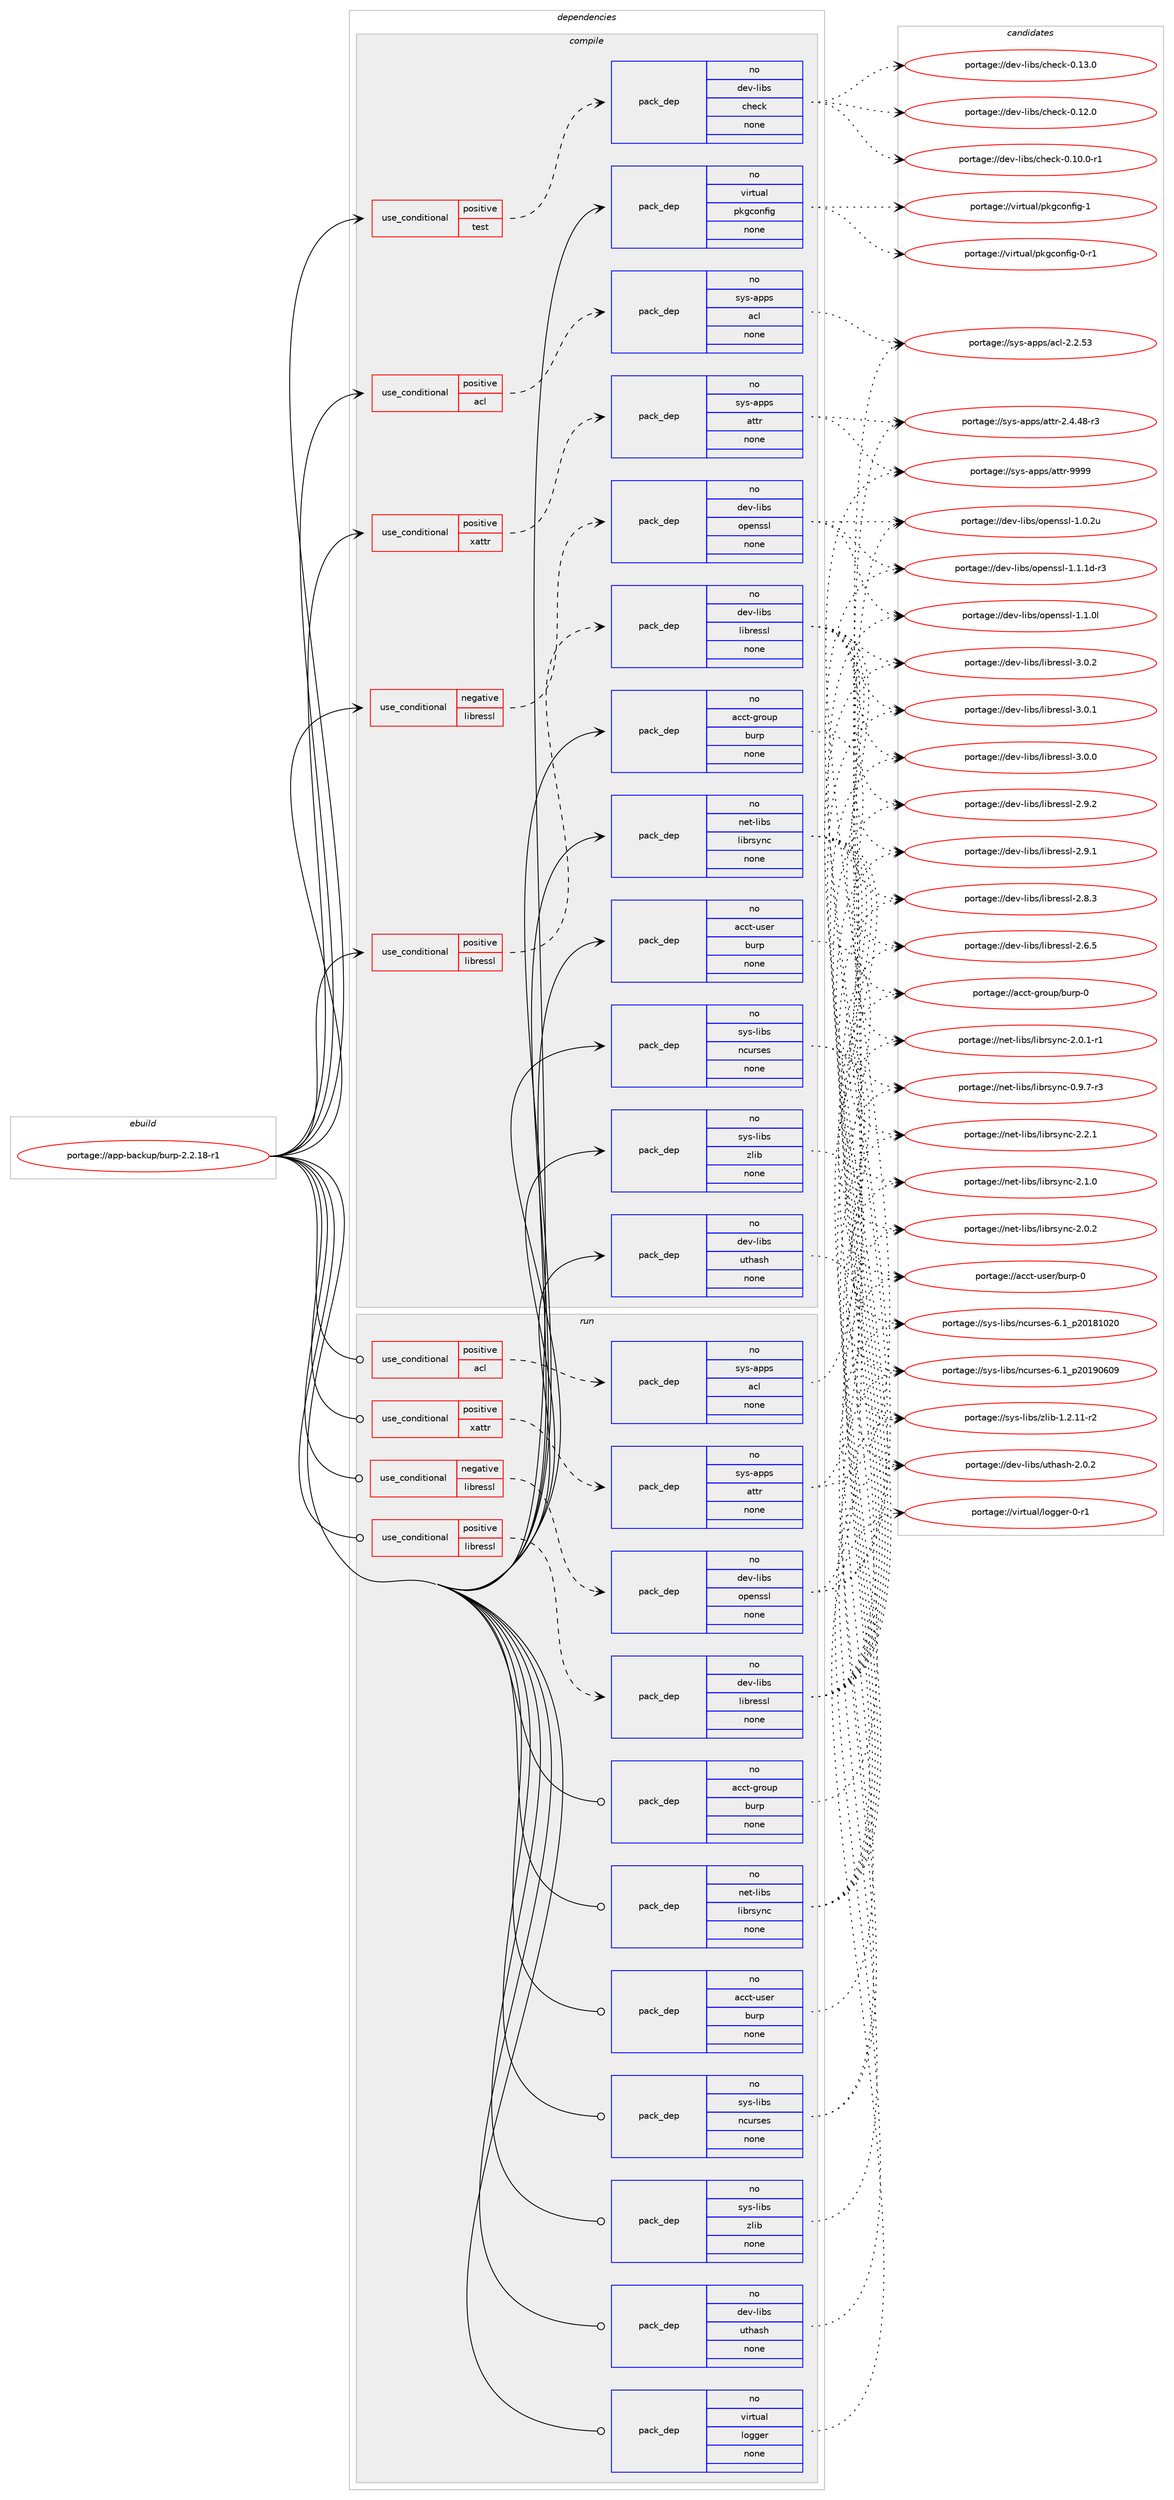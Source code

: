 digraph prolog {

# *************
# Graph options
# *************

newrank=true;
concentrate=true;
compound=true;
graph [rankdir=LR,fontname=Helvetica,fontsize=10,ranksep=1.5];#, ranksep=2.5, nodesep=0.2];
edge  [arrowhead=vee];
node  [fontname=Helvetica,fontsize=10];

# **********
# The ebuild
# **********

subgraph cluster_leftcol {
color=gray;
label=<<i>ebuild</i>>;
id [label="portage://app-backup/burp-2.2.18-r1", color=red, width=4, href="../app-backup/burp-2.2.18-r1.svg"];
}

# ****************
# The dependencies
# ****************

subgraph cluster_midcol {
color=gray;
label=<<i>dependencies</i>>;
subgraph cluster_compile {
fillcolor="#eeeeee";
style=filled;
label=<<i>compile</i>>;
subgraph cond152143 {
dependency646017 [label=<<TABLE BORDER="0" CELLBORDER="1" CELLSPACING="0" CELLPADDING="4"><TR><TD ROWSPAN="3" CELLPADDING="10">use_conditional</TD></TR><TR><TD>negative</TD></TR><TR><TD>libressl</TD></TR></TABLE>>, shape=none, color=red];
subgraph pack485279 {
dependency646018 [label=<<TABLE BORDER="0" CELLBORDER="1" CELLSPACING="0" CELLPADDING="4" WIDTH="220"><TR><TD ROWSPAN="6" CELLPADDING="30">pack_dep</TD></TR><TR><TD WIDTH="110">no</TD></TR><TR><TD>dev-libs</TD></TR><TR><TD>openssl</TD></TR><TR><TD>none</TD></TR><TR><TD></TD></TR></TABLE>>, shape=none, color=blue];
}
dependency646017:e -> dependency646018:w [weight=20,style="dashed",arrowhead="vee"];
}
id:e -> dependency646017:w [weight=20,style="solid",arrowhead="vee"];
subgraph cond152144 {
dependency646019 [label=<<TABLE BORDER="0" CELLBORDER="1" CELLSPACING="0" CELLPADDING="4"><TR><TD ROWSPAN="3" CELLPADDING="10">use_conditional</TD></TR><TR><TD>positive</TD></TR><TR><TD>acl</TD></TR></TABLE>>, shape=none, color=red];
subgraph pack485280 {
dependency646020 [label=<<TABLE BORDER="0" CELLBORDER="1" CELLSPACING="0" CELLPADDING="4" WIDTH="220"><TR><TD ROWSPAN="6" CELLPADDING="30">pack_dep</TD></TR><TR><TD WIDTH="110">no</TD></TR><TR><TD>sys-apps</TD></TR><TR><TD>acl</TD></TR><TR><TD>none</TD></TR><TR><TD></TD></TR></TABLE>>, shape=none, color=blue];
}
dependency646019:e -> dependency646020:w [weight=20,style="dashed",arrowhead="vee"];
}
id:e -> dependency646019:w [weight=20,style="solid",arrowhead="vee"];
subgraph cond152145 {
dependency646021 [label=<<TABLE BORDER="0" CELLBORDER="1" CELLSPACING="0" CELLPADDING="4"><TR><TD ROWSPAN="3" CELLPADDING="10">use_conditional</TD></TR><TR><TD>positive</TD></TR><TR><TD>libressl</TD></TR></TABLE>>, shape=none, color=red];
subgraph pack485281 {
dependency646022 [label=<<TABLE BORDER="0" CELLBORDER="1" CELLSPACING="0" CELLPADDING="4" WIDTH="220"><TR><TD ROWSPAN="6" CELLPADDING="30">pack_dep</TD></TR><TR><TD WIDTH="110">no</TD></TR><TR><TD>dev-libs</TD></TR><TR><TD>libressl</TD></TR><TR><TD>none</TD></TR><TR><TD></TD></TR></TABLE>>, shape=none, color=blue];
}
dependency646021:e -> dependency646022:w [weight=20,style="dashed",arrowhead="vee"];
}
id:e -> dependency646021:w [weight=20,style="solid",arrowhead="vee"];
subgraph cond152146 {
dependency646023 [label=<<TABLE BORDER="0" CELLBORDER="1" CELLSPACING="0" CELLPADDING="4"><TR><TD ROWSPAN="3" CELLPADDING="10">use_conditional</TD></TR><TR><TD>positive</TD></TR><TR><TD>test</TD></TR></TABLE>>, shape=none, color=red];
subgraph pack485282 {
dependency646024 [label=<<TABLE BORDER="0" CELLBORDER="1" CELLSPACING="0" CELLPADDING="4" WIDTH="220"><TR><TD ROWSPAN="6" CELLPADDING="30">pack_dep</TD></TR><TR><TD WIDTH="110">no</TD></TR><TR><TD>dev-libs</TD></TR><TR><TD>check</TD></TR><TR><TD>none</TD></TR><TR><TD></TD></TR></TABLE>>, shape=none, color=blue];
}
dependency646023:e -> dependency646024:w [weight=20,style="dashed",arrowhead="vee"];
}
id:e -> dependency646023:w [weight=20,style="solid",arrowhead="vee"];
subgraph cond152147 {
dependency646025 [label=<<TABLE BORDER="0" CELLBORDER="1" CELLSPACING="0" CELLPADDING="4"><TR><TD ROWSPAN="3" CELLPADDING="10">use_conditional</TD></TR><TR><TD>positive</TD></TR><TR><TD>xattr</TD></TR></TABLE>>, shape=none, color=red];
subgraph pack485283 {
dependency646026 [label=<<TABLE BORDER="0" CELLBORDER="1" CELLSPACING="0" CELLPADDING="4" WIDTH="220"><TR><TD ROWSPAN="6" CELLPADDING="30">pack_dep</TD></TR><TR><TD WIDTH="110">no</TD></TR><TR><TD>sys-apps</TD></TR><TR><TD>attr</TD></TR><TR><TD>none</TD></TR><TR><TD></TD></TR></TABLE>>, shape=none, color=blue];
}
dependency646025:e -> dependency646026:w [weight=20,style="dashed",arrowhead="vee"];
}
id:e -> dependency646025:w [weight=20,style="solid",arrowhead="vee"];
subgraph pack485284 {
dependency646027 [label=<<TABLE BORDER="0" CELLBORDER="1" CELLSPACING="0" CELLPADDING="4" WIDTH="220"><TR><TD ROWSPAN="6" CELLPADDING="30">pack_dep</TD></TR><TR><TD WIDTH="110">no</TD></TR><TR><TD>acct-group</TD></TR><TR><TD>burp</TD></TR><TR><TD>none</TD></TR><TR><TD></TD></TR></TABLE>>, shape=none, color=blue];
}
id:e -> dependency646027:w [weight=20,style="solid",arrowhead="vee"];
subgraph pack485285 {
dependency646028 [label=<<TABLE BORDER="0" CELLBORDER="1" CELLSPACING="0" CELLPADDING="4" WIDTH="220"><TR><TD ROWSPAN="6" CELLPADDING="30">pack_dep</TD></TR><TR><TD WIDTH="110">no</TD></TR><TR><TD>acct-user</TD></TR><TR><TD>burp</TD></TR><TR><TD>none</TD></TR><TR><TD></TD></TR></TABLE>>, shape=none, color=blue];
}
id:e -> dependency646028:w [weight=20,style="solid",arrowhead="vee"];
subgraph pack485286 {
dependency646029 [label=<<TABLE BORDER="0" CELLBORDER="1" CELLSPACING="0" CELLPADDING="4" WIDTH="220"><TR><TD ROWSPAN="6" CELLPADDING="30">pack_dep</TD></TR><TR><TD WIDTH="110">no</TD></TR><TR><TD>dev-libs</TD></TR><TR><TD>uthash</TD></TR><TR><TD>none</TD></TR><TR><TD></TD></TR></TABLE>>, shape=none, color=blue];
}
id:e -> dependency646029:w [weight=20,style="solid",arrowhead="vee"];
subgraph pack485287 {
dependency646030 [label=<<TABLE BORDER="0" CELLBORDER="1" CELLSPACING="0" CELLPADDING="4" WIDTH="220"><TR><TD ROWSPAN="6" CELLPADDING="30">pack_dep</TD></TR><TR><TD WIDTH="110">no</TD></TR><TR><TD>net-libs</TD></TR><TR><TD>librsync</TD></TR><TR><TD>none</TD></TR><TR><TD></TD></TR></TABLE>>, shape=none, color=blue];
}
id:e -> dependency646030:w [weight=20,style="solid",arrowhead="vee"];
subgraph pack485288 {
dependency646031 [label=<<TABLE BORDER="0" CELLBORDER="1" CELLSPACING="0" CELLPADDING="4" WIDTH="220"><TR><TD ROWSPAN="6" CELLPADDING="30">pack_dep</TD></TR><TR><TD WIDTH="110">no</TD></TR><TR><TD>sys-libs</TD></TR><TR><TD>ncurses</TD></TR><TR><TD>none</TD></TR><TR><TD></TD></TR></TABLE>>, shape=none, color=blue];
}
id:e -> dependency646031:w [weight=20,style="solid",arrowhead="vee"];
subgraph pack485289 {
dependency646032 [label=<<TABLE BORDER="0" CELLBORDER="1" CELLSPACING="0" CELLPADDING="4" WIDTH="220"><TR><TD ROWSPAN="6" CELLPADDING="30">pack_dep</TD></TR><TR><TD WIDTH="110">no</TD></TR><TR><TD>sys-libs</TD></TR><TR><TD>zlib</TD></TR><TR><TD>none</TD></TR><TR><TD></TD></TR></TABLE>>, shape=none, color=blue];
}
id:e -> dependency646032:w [weight=20,style="solid",arrowhead="vee"];
subgraph pack485290 {
dependency646033 [label=<<TABLE BORDER="0" CELLBORDER="1" CELLSPACING="0" CELLPADDING="4" WIDTH="220"><TR><TD ROWSPAN="6" CELLPADDING="30">pack_dep</TD></TR><TR><TD WIDTH="110">no</TD></TR><TR><TD>virtual</TD></TR><TR><TD>pkgconfig</TD></TR><TR><TD>none</TD></TR><TR><TD></TD></TR></TABLE>>, shape=none, color=blue];
}
id:e -> dependency646033:w [weight=20,style="solid",arrowhead="vee"];
}
subgraph cluster_compileandrun {
fillcolor="#eeeeee";
style=filled;
label=<<i>compile and run</i>>;
}
subgraph cluster_run {
fillcolor="#eeeeee";
style=filled;
label=<<i>run</i>>;
subgraph cond152148 {
dependency646034 [label=<<TABLE BORDER="0" CELLBORDER="1" CELLSPACING="0" CELLPADDING="4"><TR><TD ROWSPAN="3" CELLPADDING="10">use_conditional</TD></TR><TR><TD>negative</TD></TR><TR><TD>libressl</TD></TR></TABLE>>, shape=none, color=red];
subgraph pack485291 {
dependency646035 [label=<<TABLE BORDER="0" CELLBORDER="1" CELLSPACING="0" CELLPADDING="4" WIDTH="220"><TR><TD ROWSPAN="6" CELLPADDING="30">pack_dep</TD></TR><TR><TD WIDTH="110">no</TD></TR><TR><TD>dev-libs</TD></TR><TR><TD>openssl</TD></TR><TR><TD>none</TD></TR><TR><TD></TD></TR></TABLE>>, shape=none, color=blue];
}
dependency646034:e -> dependency646035:w [weight=20,style="dashed",arrowhead="vee"];
}
id:e -> dependency646034:w [weight=20,style="solid",arrowhead="odot"];
subgraph cond152149 {
dependency646036 [label=<<TABLE BORDER="0" CELLBORDER="1" CELLSPACING="0" CELLPADDING="4"><TR><TD ROWSPAN="3" CELLPADDING="10">use_conditional</TD></TR><TR><TD>positive</TD></TR><TR><TD>acl</TD></TR></TABLE>>, shape=none, color=red];
subgraph pack485292 {
dependency646037 [label=<<TABLE BORDER="0" CELLBORDER="1" CELLSPACING="0" CELLPADDING="4" WIDTH="220"><TR><TD ROWSPAN="6" CELLPADDING="30">pack_dep</TD></TR><TR><TD WIDTH="110">no</TD></TR><TR><TD>sys-apps</TD></TR><TR><TD>acl</TD></TR><TR><TD>none</TD></TR><TR><TD></TD></TR></TABLE>>, shape=none, color=blue];
}
dependency646036:e -> dependency646037:w [weight=20,style="dashed",arrowhead="vee"];
}
id:e -> dependency646036:w [weight=20,style="solid",arrowhead="odot"];
subgraph cond152150 {
dependency646038 [label=<<TABLE BORDER="0" CELLBORDER="1" CELLSPACING="0" CELLPADDING="4"><TR><TD ROWSPAN="3" CELLPADDING="10">use_conditional</TD></TR><TR><TD>positive</TD></TR><TR><TD>libressl</TD></TR></TABLE>>, shape=none, color=red];
subgraph pack485293 {
dependency646039 [label=<<TABLE BORDER="0" CELLBORDER="1" CELLSPACING="0" CELLPADDING="4" WIDTH="220"><TR><TD ROWSPAN="6" CELLPADDING="30">pack_dep</TD></TR><TR><TD WIDTH="110">no</TD></TR><TR><TD>dev-libs</TD></TR><TR><TD>libressl</TD></TR><TR><TD>none</TD></TR><TR><TD></TD></TR></TABLE>>, shape=none, color=blue];
}
dependency646038:e -> dependency646039:w [weight=20,style="dashed",arrowhead="vee"];
}
id:e -> dependency646038:w [weight=20,style="solid",arrowhead="odot"];
subgraph cond152151 {
dependency646040 [label=<<TABLE BORDER="0" CELLBORDER="1" CELLSPACING="0" CELLPADDING="4"><TR><TD ROWSPAN="3" CELLPADDING="10">use_conditional</TD></TR><TR><TD>positive</TD></TR><TR><TD>xattr</TD></TR></TABLE>>, shape=none, color=red];
subgraph pack485294 {
dependency646041 [label=<<TABLE BORDER="0" CELLBORDER="1" CELLSPACING="0" CELLPADDING="4" WIDTH="220"><TR><TD ROWSPAN="6" CELLPADDING="30">pack_dep</TD></TR><TR><TD WIDTH="110">no</TD></TR><TR><TD>sys-apps</TD></TR><TR><TD>attr</TD></TR><TR><TD>none</TD></TR><TR><TD></TD></TR></TABLE>>, shape=none, color=blue];
}
dependency646040:e -> dependency646041:w [weight=20,style="dashed",arrowhead="vee"];
}
id:e -> dependency646040:w [weight=20,style="solid",arrowhead="odot"];
subgraph pack485295 {
dependency646042 [label=<<TABLE BORDER="0" CELLBORDER="1" CELLSPACING="0" CELLPADDING="4" WIDTH="220"><TR><TD ROWSPAN="6" CELLPADDING="30">pack_dep</TD></TR><TR><TD WIDTH="110">no</TD></TR><TR><TD>acct-group</TD></TR><TR><TD>burp</TD></TR><TR><TD>none</TD></TR><TR><TD></TD></TR></TABLE>>, shape=none, color=blue];
}
id:e -> dependency646042:w [weight=20,style="solid",arrowhead="odot"];
subgraph pack485296 {
dependency646043 [label=<<TABLE BORDER="0" CELLBORDER="1" CELLSPACING="0" CELLPADDING="4" WIDTH="220"><TR><TD ROWSPAN="6" CELLPADDING="30">pack_dep</TD></TR><TR><TD WIDTH="110">no</TD></TR><TR><TD>acct-user</TD></TR><TR><TD>burp</TD></TR><TR><TD>none</TD></TR><TR><TD></TD></TR></TABLE>>, shape=none, color=blue];
}
id:e -> dependency646043:w [weight=20,style="solid",arrowhead="odot"];
subgraph pack485297 {
dependency646044 [label=<<TABLE BORDER="0" CELLBORDER="1" CELLSPACING="0" CELLPADDING="4" WIDTH="220"><TR><TD ROWSPAN="6" CELLPADDING="30">pack_dep</TD></TR><TR><TD WIDTH="110">no</TD></TR><TR><TD>dev-libs</TD></TR><TR><TD>uthash</TD></TR><TR><TD>none</TD></TR><TR><TD></TD></TR></TABLE>>, shape=none, color=blue];
}
id:e -> dependency646044:w [weight=20,style="solid",arrowhead="odot"];
subgraph pack485298 {
dependency646045 [label=<<TABLE BORDER="0" CELLBORDER="1" CELLSPACING="0" CELLPADDING="4" WIDTH="220"><TR><TD ROWSPAN="6" CELLPADDING="30">pack_dep</TD></TR><TR><TD WIDTH="110">no</TD></TR><TR><TD>net-libs</TD></TR><TR><TD>librsync</TD></TR><TR><TD>none</TD></TR><TR><TD></TD></TR></TABLE>>, shape=none, color=blue];
}
id:e -> dependency646045:w [weight=20,style="solid",arrowhead="odot"];
subgraph pack485299 {
dependency646046 [label=<<TABLE BORDER="0" CELLBORDER="1" CELLSPACING="0" CELLPADDING="4" WIDTH="220"><TR><TD ROWSPAN="6" CELLPADDING="30">pack_dep</TD></TR><TR><TD WIDTH="110">no</TD></TR><TR><TD>sys-libs</TD></TR><TR><TD>ncurses</TD></TR><TR><TD>none</TD></TR><TR><TD></TD></TR></TABLE>>, shape=none, color=blue];
}
id:e -> dependency646046:w [weight=20,style="solid",arrowhead="odot"];
subgraph pack485300 {
dependency646047 [label=<<TABLE BORDER="0" CELLBORDER="1" CELLSPACING="0" CELLPADDING="4" WIDTH="220"><TR><TD ROWSPAN="6" CELLPADDING="30">pack_dep</TD></TR><TR><TD WIDTH="110">no</TD></TR><TR><TD>sys-libs</TD></TR><TR><TD>zlib</TD></TR><TR><TD>none</TD></TR><TR><TD></TD></TR></TABLE>>, shape=none, color=blue];
}
id:e -> dependency646047:w [weight=20,style="solid",arrowhead="odot"];
subgraph pack485301 {
dependency646048 [label=<<TABLE BORDER="0" CELLBORDER="1" CELLSPACING="0" CELLPADDING="4" WIDTH="220"><TR><TD ROWSPAN="6" CELLPADDING="30">pack_dep</TD></TR><TR><TD WIDTH="110">no</TD></TR><TR><TD>virtual</TD></TR><TR><TD>logger</TD></TR><TR><TD>none</TD></TR><TR><TD></TD></TR></TABLE>>, shape=none, color=blue];
}
id:e -> dependency646048:w [weight=20,style="solid",arrowhead="odot"];
}
}

# **************
# The candidates
# **************

subgraph cluster_choices {
rank=same;
color=gray;
label=<<i>candidates</i>>;

subgraph choice485279 {
color=black;
nodesep=1;
choice1001011184510810598115471111121011101151151084549464946491004511451 [label="portage://dev-libs/openssl-1.1.1d-r3", color=red, width=4,href="../dev-libs/openssl-1.1.1d-r3.svg"];
choice100101118451081059811547111112101110115115108454946494648108 [label="portage://dev-libs/openssl-1.1.0l", color=red, width=4,href="../dev-libs/openssl-1.1.0l.svg"];
choice100101118451081059811547111112101110115115108454946484650117 [label="portage://dev-libs/openssl-1.0.2u", color=red, width=4,href="../dev-libs/openssl-1.0.2u.svg"];
dependency646018:e -> choice1001011184510810598115471111121011101151151084549464946491004511451:w [style=dotted,weight="100"];
dependency646018:e -> choice100101118451081059811547111112101110115115108454946494648108:w [style=dotted,weight="100"];
dependency646018:e -> choice100101118451081059811547111112101110115115108454946484650117:w [style=dotted,weight="100"];
}
subgraph choice485280 {
color=black;
nodesep=1;
choice115121115459711211211547979910845504650465351 [label="portage://sys-apps/acl-2.2.53", color=red, width=4,href="../sys-apps/acl-2.2.53.svg"];
dependency646020:e -> choice115121115459711211211547979910845504650465351:w [style=dotted,weight="100"];
}
subgraph choice485281 {
color=black;
nodesep=1;
choice10010111845108105981154710810598114101115115108455146484650 [label="portage://dev-libs/libressl-3.0.2", color=red, width=4,href="../dev-libs/libressl-3.0.2.svg"];
choice10010111845108105981154710810598114101115115108455146484649 [label="portage://dev-libs/libressl-3.0.1", color=red, width=4,href="../dev-libs/libressl-3.0.1.svg"];
choice10010111845108105981154710810598114101115115108455146484648 [label="portage://dev-libs/libressl-3.0.0", color=red, width=4,href="../dev-libs/libressl-3.0.0.svg"];
choice10010111845108105981154710810598114101115115108455046574650 [label="portage://dev-libs/libressl-2.9.2", color=red, width=4,href="../dev-libs/libressl-2.9.2.svg"];
choice10010111845108105981154710810598114101115115108455046574649 [label="portage://dev-libs/libressl-2.9.1", color=red, width=4,href="../dev-libs/libressl-2.9.1.svg"];
choice10010111845108105981154710810598114101115115108455046564651 [label="portage://dev-libs/libressl-2.8.3", color=red, width=4,href="../dev-libs/libressl-2.8.3.svg"];
choice10010111845108105981154710810598114101115115108455046544653 [label="portage://dev-libs/libressl-2.6.5", color=red, width=4,href="../dev-libs/libressl-2.6.5.svg"];
dependency646022:e -> choice10010111845108105981154710810598114101115115108455146484650:w [style=dotted,weight="100"];
dependency646022:e -> choice10010111845108105981154710810598114101115115108455146484649:w [style=dotted,weight="100"];
dependency646022:e -> choice10010111845108105981154710810598114101115115108455146484648:w [style=dotted,weight="100"];
dependency646022:e -> choice10010111845108105981154710810598114101115115108455046574650:w [style=dotted,weight="100"];
dependency646022:e -> choice10010111845108105981154710810598114101115115108455046574649:w [style=dotted,weight="100"];
dependency646022:e -> choice10010111845108105981154710810598114101115115108455046564651:w [style=dotted,weight="100"];
dependency646022:e -> choice10010111845108105981154710810598114101115115108455046544653:w [style=dotted,weight="100"];
}
subgraph choice485282 {
color=black;
nodesep=1;
choice100101118451081059811547991041019910745484649514648 [label="portage://dev-libs/check-0.13.0", color=red, width=4,href="../dev-libs/check-0.13.0.svg"];
choice100101118451081059811547991041019910745484649504648 [label="portage://dev-libs/check-0.12.0", color=red, width=4,href="../dev-libs/check-0.12.0.svg"];
choice1001011184510810598115479910410199107454846494846484511449 [label="portage://dev-libs/check-0.10.0-r1", color=red, width=4,href="../dev-libs/check-0.10.0-r1.svg"];
dependency646024:e -> choice100101118451081059811547991041019910745484649514648:w [style=dotted,weight="100"];
dependency646024:e -> choice100101118451081059811547991041019910745484649504648:w [style=dotted,weight="100"];
dependency646024:e -> choice1001011184510810598115479910410199107454846494846484511449:w [style=dotted,weight="100"];
}
subgraph choice485283 {
color=black;
nodesep=1;
choice115121115459711211211547971161161144557575757 [label="portage://sys-apps/attr-9999", color=red, width=4,href="../sys-apps/attr-9999.svg"];
choice11512111545971121121154797116116114455046524652564511451 [label="portage://sys-apps/attr-2.4.48-r3", color=red, width=4,href="../sys-apps/attr-2.4.48-r3.svg"];
dependency646026:e -> choice115121115459711211211547971161161144557575757:w [style=dotted,weight="100"];
dependency646026:e -> choice11512111545971121121154797116116114455046524652564511451:w [style=dotted,weight="100"];
}
subgraph choice485284 {
color=black;
nodesep=1;
choice9799991164510311411111711247981171141124548 [label="portage://acct-group/burp-0", color=red, width=4,href="../acct-group/burp-0.svg"];
dependency646027:e -> choice9799991164510311411111711247981171141124548:w [style=dotted,weight="100"];
}
subgraph choice485285 {
color=black;
nodesep=1;
choice9799991164511711510111447981171141124548 [label="portage://acct-user/burp-0", color=red, width=4,href="../acct-user/burp-0.svg"];
dependency646028:e -> choice9799991164511711510111447981171141124548:w [style=dotted,weight="100"];
}
subgraph choice485286 {
color=black;
nodesep=1;
choice10010111845108105981154711711610497115104455046484650 [label="portage://dev-libs/uthash-2.0.2", color=red, width=4,href="../dev-libs/uthash-2.0.2.svg"];
dependency646029:e -> choice10010111845108105981154711711610497115104455046484650:w [style=dotted,weight="100"];
}
subgraph choice485287 {
color=black;
nodesep=1;
choice1101011164510810598115471081059811411512111099455046504649 [label="portage://net-libs/librsync-2.2.1", color=red, width=4,href="../net-libs/librsync-2.2.1.svg"];
choice1101011164510810598115471081059811411512111099455046494648 [label="portage://net-libs/librsync-2.1.0", color=red, width=4,href="../net-libs/librsync-2.1.0.svg"];
choice1101011164510810598115471081059811411512111099455046484650 [label="portage://net-libs/librsync-2.0.2", color=red, width=4,href="../net-libs/librsync-2.0.2.svg"];
choice11010111645108105981154710810598114115121110994550464846494511449 [label="portage://net-libs/librsync-2.0.1-r1", color=red, width=4,href="../net-libs/librsync-2.0.1-r1.svg"];
choice11010111645108105981154710810598114115121110994548465746554511451 [label="portage://net-libs/librsync-0.9.7-r3", color=red, width=4,href="../net-libs/librsync-0.9.7-r3.svg"];
dependency646030:e -> choice1101011164510810598115471081059811411512111099455046504649:w [style=dotted,weight="100"];
dependency646030:e -> choice1101011164510810598115471081059811411512111099455046494648:w [style=dotted,weight="100"];
dependency646030:e -> choice1101011164510810598115471081059811411512111099455046484650:w [style=dotted,weight="100"];
dependency646030:e -> choice11010111645108105981154710810598114115121110994550464846494511449:w [style=dotted,weight="100"];
dependency646030:e -> choice11010111645108105981154710810598114115121110994548465746554511451:w [style=dotted,weight="100"];
}
subgraph choice485288 {
color=black;
nodesep=1;
choice1151211154510810598115471109911711411510111545544649951125048495748544857 [label="portage://sys-libs/ncurses-6.1_p20190609", color=red, width=4,href="../sys-libs/ncurses-6.1_p20190609.svg"];
choice1151211154510810598115471109911711411510111545544649951125048495649485048 [label="portage://sys-libs/ncurses-6.1_p20181020", color=red, width=4,href="../sys-libs/ncurses-6.1_p20181020.svg"];
dependency646031:e -> choice1151211154510810598115471109911711411510111545544649951125048495748544857:w [style=dotted,weight="100"];
dependency646031:e -> choice1151211154510810598115471109911711411510111545544649951125048495649485048:w [style=dotted,weight="100"];
}
subgraph choice485289 {
color=black;
nodesep=1;
choice11512111545108105981154712210810598454946504649494511450 [label="portage://sys-libs/zlib-1.2.11-r2", color=red, width=4,href="../sys-libs/zlib-1.2.11-r2.svg"];
dependency646032:e -> choice11512111545108105981154712210810598454946504649494511450:w [style=dotted,weight="100"];
}
subgraph choice485290 {
color=black;
nodesep=1;
choice1181051141161179710847112107103991111101021051034549 [label="portage://virtual/pkgconfig-1", color=red, width=4,href="../virtual/pkgconfig-1.svg"];
choice11810511411611797108471121071039911111010210510345484511449 [label="portage://virtual/pkgconfig-0-r1", color=red, width=4,href="../virtual/pkgconfig-0-r1.svg"];
dependency646033:e -> choice1181051141161179710847112107103991111101021051034549:w [style=dotted,weight="100"];
dependency646033:e -> choice11810511411611797108471121071039911111010210510345484511449:w [style=dotted,weight="100"];
}
subgraph choice485291 {
color=black;
nodesep=1;
choice1001011184510810598115471111121011101151151084549464946491004511451 [label="portage://dev-libs/openssl-1.1.1d-r3", color=red, width=4,href="../dev-libs/openssl-1.1.1d-r3.svg"];
choice100101118451081059811547111112101110115115108454946494648108 [label="portage://dev-libs/openssl-1.1.0l", color=red, width=4,href="../dev-libs/openssl-1.1.0l.svg"];
choice100101118451081059811547111112101110115115108454946484650117 [label="portage://dev-libs/openssl-1.0.2u", color=red, width=4,href="../dev-libs/openssl-1.0.2u.svg"];
dependency646035:e -> choice1001011184510810598115471111121011101151151084549464946491004511451:w [style=dotted,weight="100"];
dependency646035:e -> choice100101118451081059811547111112101110115115108454946494648108:w [style=dotted,weight="100"];
dependency646035:e -> choice100101118451081059811547111112101110115115108454946484650117:w [style=dotted,weight="100"];
}
subgraph choice485292 {
color=black;
nodesep=1;
choice115121115459711211211547979910845504650465351 [label="portage://sys-apps/acl-2.2.53", color=red, width=4,href="../sys-apps/acl-2.2.53.svg"];
dependency646037:e -> choice115121115459711211211547979910845504650465351:w [style=dotted,weight="100"];
}
subgraph choice485293 {
color=black;
nodesep=1;
choice10010111845108105981154710810598114101115115108455146484650 [label="portage://dev-libs/libressl-3.0.2", color=red, width=4,href="../dev-libs/libressl-3.0.2.svg"];
choice10010111845108105981154710810598114101115115108455146484649 [label="portage://dev-libs/libressl-3.0.1", color=red, width=4,href="../dev-libs/libressl-3.0.1.svg"];
choice10010111845108105981154710810598114101115115108455146484648 [label="portage://dev-libs/libressl-3.0.0", color=red, width=4,href="../dev-libs/libressl-3.0.0.svg"];
choice10010111845108105981154710810598114101115115108455046574650 [label="portage://dev-libs/libressl-2.9.2", color=red, width=4,href="../dev-libs/libressl-2.9.2.svg"];
choice10010111845108105981154710810598114101115115108455046574649 [label="portage://dev-libs/libressl-2.9.1", color=red, width=4,href="../dev-libs/libressl-2.9.1.svg"];
choice10010111845108105981154710810598114101115115108455046564651 [label="portage://dev-libs/libressl-2.8.3", color=red, width=4,href="../dev-libs/libressl-2.8.3.svg"];
choice10010111845108105981154710810598114101115115108455046544653 [label="portage://dev-libs/libressl-2.6.5", color=red, width=4,href="../dev-libs/libressl-2.6.5.svg"];
dependency646039:e -> choice10010111845108105981154710810598114101115115108455146484650:w [style=dotted,weight="100"];
dependency646039:e -> choice10010111845108105981154710810598114101115115108455146484649:w [style=dotted,weight="100"];
dependency646039:e -> choice10010111845108105981154710810598114101115115108455146484648:w [style=dotted,weight="100"];
dependency646039:e -> choice10010111845108105981154710810598114101115115108455046574650:w [style=dotted,weight="100"];
dependency646039:e -> choice10010111845108105981154710810598114101115115108455046574649:w [style=dotted,weight="100"];
dependency646039:e -> choice10010111845108105981154710810598114101115115108455046564651:w [style=dotted,weight="100"];
dependency646039:e -> choice10010111845108105981154710810598114101115115108455046544653:w [style=dotted,weight="100"];
}
subgraph choice485294 {
color=black;
nodesep=1;
choice115121115459711211211547971161161144557575757 [label="portage://sys-apps/attr-9999", color=red, width=4,href="../sys-apps/attr-9999.svg"];
choice11512111545971121121154797116116114455046524652564511451 [label="portage://sys-apps/attr-2.4.48-r3", color=red, width=4,href="../sys-apps/attr-2.4.48-r3.svg"];
dependency646041:e -> choice115121115459711211211547971161161144557575757:w [style=dotted,weight="100"];
dependency646041:e -> choice11512111545971121121154797116116114455046524652564511451:w [style=dotted,weight="100"];
}
subgraph choice485295 {
color=black;
nodesep=1;
choice9799991164510311411111711247981171141124548 [label="portage://acct-group/burp-0", color=red, width=4,href="../acct-group/burp-0.svg"];
dependency646042:e -> choice9799991164510311411111711247981171141124548:w [style=dotted,weight="100"];
}
subgraph choice485296 {
color=black;
nodesep=1;
choice9799991164511711510111447981171141124548 [label="portage://acct-user/burp-0", color=red, width=4,href="../acct-user/burp-0.svg"];
dependency646043:e -> choice9799991164511711510111447981171141124548:w [style=dotted,weight="100"];
}
subgraph choice485297 {
color=black;
nodesep=1;
choice10010111845108105981154711711610497115104455046484650 [label="portage://dev-libs/uthash-2.0.2", color=red, width=4,href="../dev-libs/uthash-2.0.2.svg"];
dependency646044:e -> choice10010111845108105981154711711610497115104455046484650:w [style=dotted,weight="100"];
}
subgraph choice485298 {
color=black;
nodesep=1;
choice1101011164510810598115471081059811411512111099455046504649 [label="portage://net-libs/librsync-2.2.1", color=red, width=4,href="../net-libs/librsync-2.2.1.svg"];
choice1101011164510810598115471081059811411512111099455046494648 [label="portage://net-libs/librsync-2.1.0", color=red, width=4,href="../net-libs/librsync-2.1.0.svg"];
choice1101011164510810598115471081059811411512111099455046484650 [label="portage://net-libs/librsync-2.0.2", color=red, width=4,href="../net-libs/librsync-2.0.2.svg"];
choice11010111645108105981154710810598114115121110994550464846494511449 [label="portage://net-libs/librsync-2.0.1-r1", color=red, width=4,href="../net-libs/librsync-2.0.1-r1.svg"];
choice11010111645108105981154710810598114115121110994548465746554511451 [label="portage://net-libs/librsync-0.9.7-r3", color=red, width=4,href="../net-libs/librsync-0.9.7-r3.svg"];
dependency646045:e -> choice1101011164510810598115471081059811411512111099455046504649:w [style=dotted,weight="100"];
dependency646045:e -> choice1101011164510810598115471081059811411512111099455046494648:w [style=dotted,weight="100"];
dependency646045:e -> choice1101011164510810598115471081059811411512111099455046484650:w [style=dotted,weight="100"];
dependency646045:e -> choice11010111645108105981154710810598114115121110994550464846494511449:w [style=dotted,weight="100"];
dependency646045:e -> choice11010111645108105981154710810598114115121110994548465746554511451:w [style=dotted,weight="100"];
}
subgraph choice485299 {
color=black;
nodesep=1;
choice1151211154510810598115471109911711411510111545544649951125048495748544857 [label="portage://sys-libs/ncurses-6.1_p20190609", color=red, width=4,href="../sys-libs/ncurses-6.1_p20190609.svg"];
choice1151211154510810598115471109911711411510111545544649951125048495649485048 [label="portage://sys-libs/ncurses-6.1_p20181020", color=red, width=4,href="../sys-libs/ncurses-6.1_p20181020.svg"];
dependency646046:e -> choice1151211154510810598115471109911711411510111545544649951125048495748544857:w [style=dotted,weight="100"];
dependency646046:e -> choice1151211154510810598115471109911711411510111545544649951125048495649485048:w [style=dotted,weight="100"];
}
subgraph choice485300 {
color=black;
nodesep=1;
choice11512111545108105981154712210810598454946504649494511450 [label="portage://sys-libs/zlib-1.2.11-r2", color=red, width=4,href="../sys-libs/zlib-1.2.11-r2.svg"];
dependency646047:e -> choice11512111545108105981154712210810598454946504649494511450:w [style=dotted,weight="100"];
}
subgraph choice485301 {
color=black;
nodesep=1;
choice118105114116117971084710811110310310111445484511449 [label="portage://virtual/logger-0-r1", color=red, width=4,href="../virtual/logger-0-r1.svg"];
dependency646048:e -> choice118105114116117971084710811110310310111445484511449:w [style=dotted,weight="100"];
}
}

}
